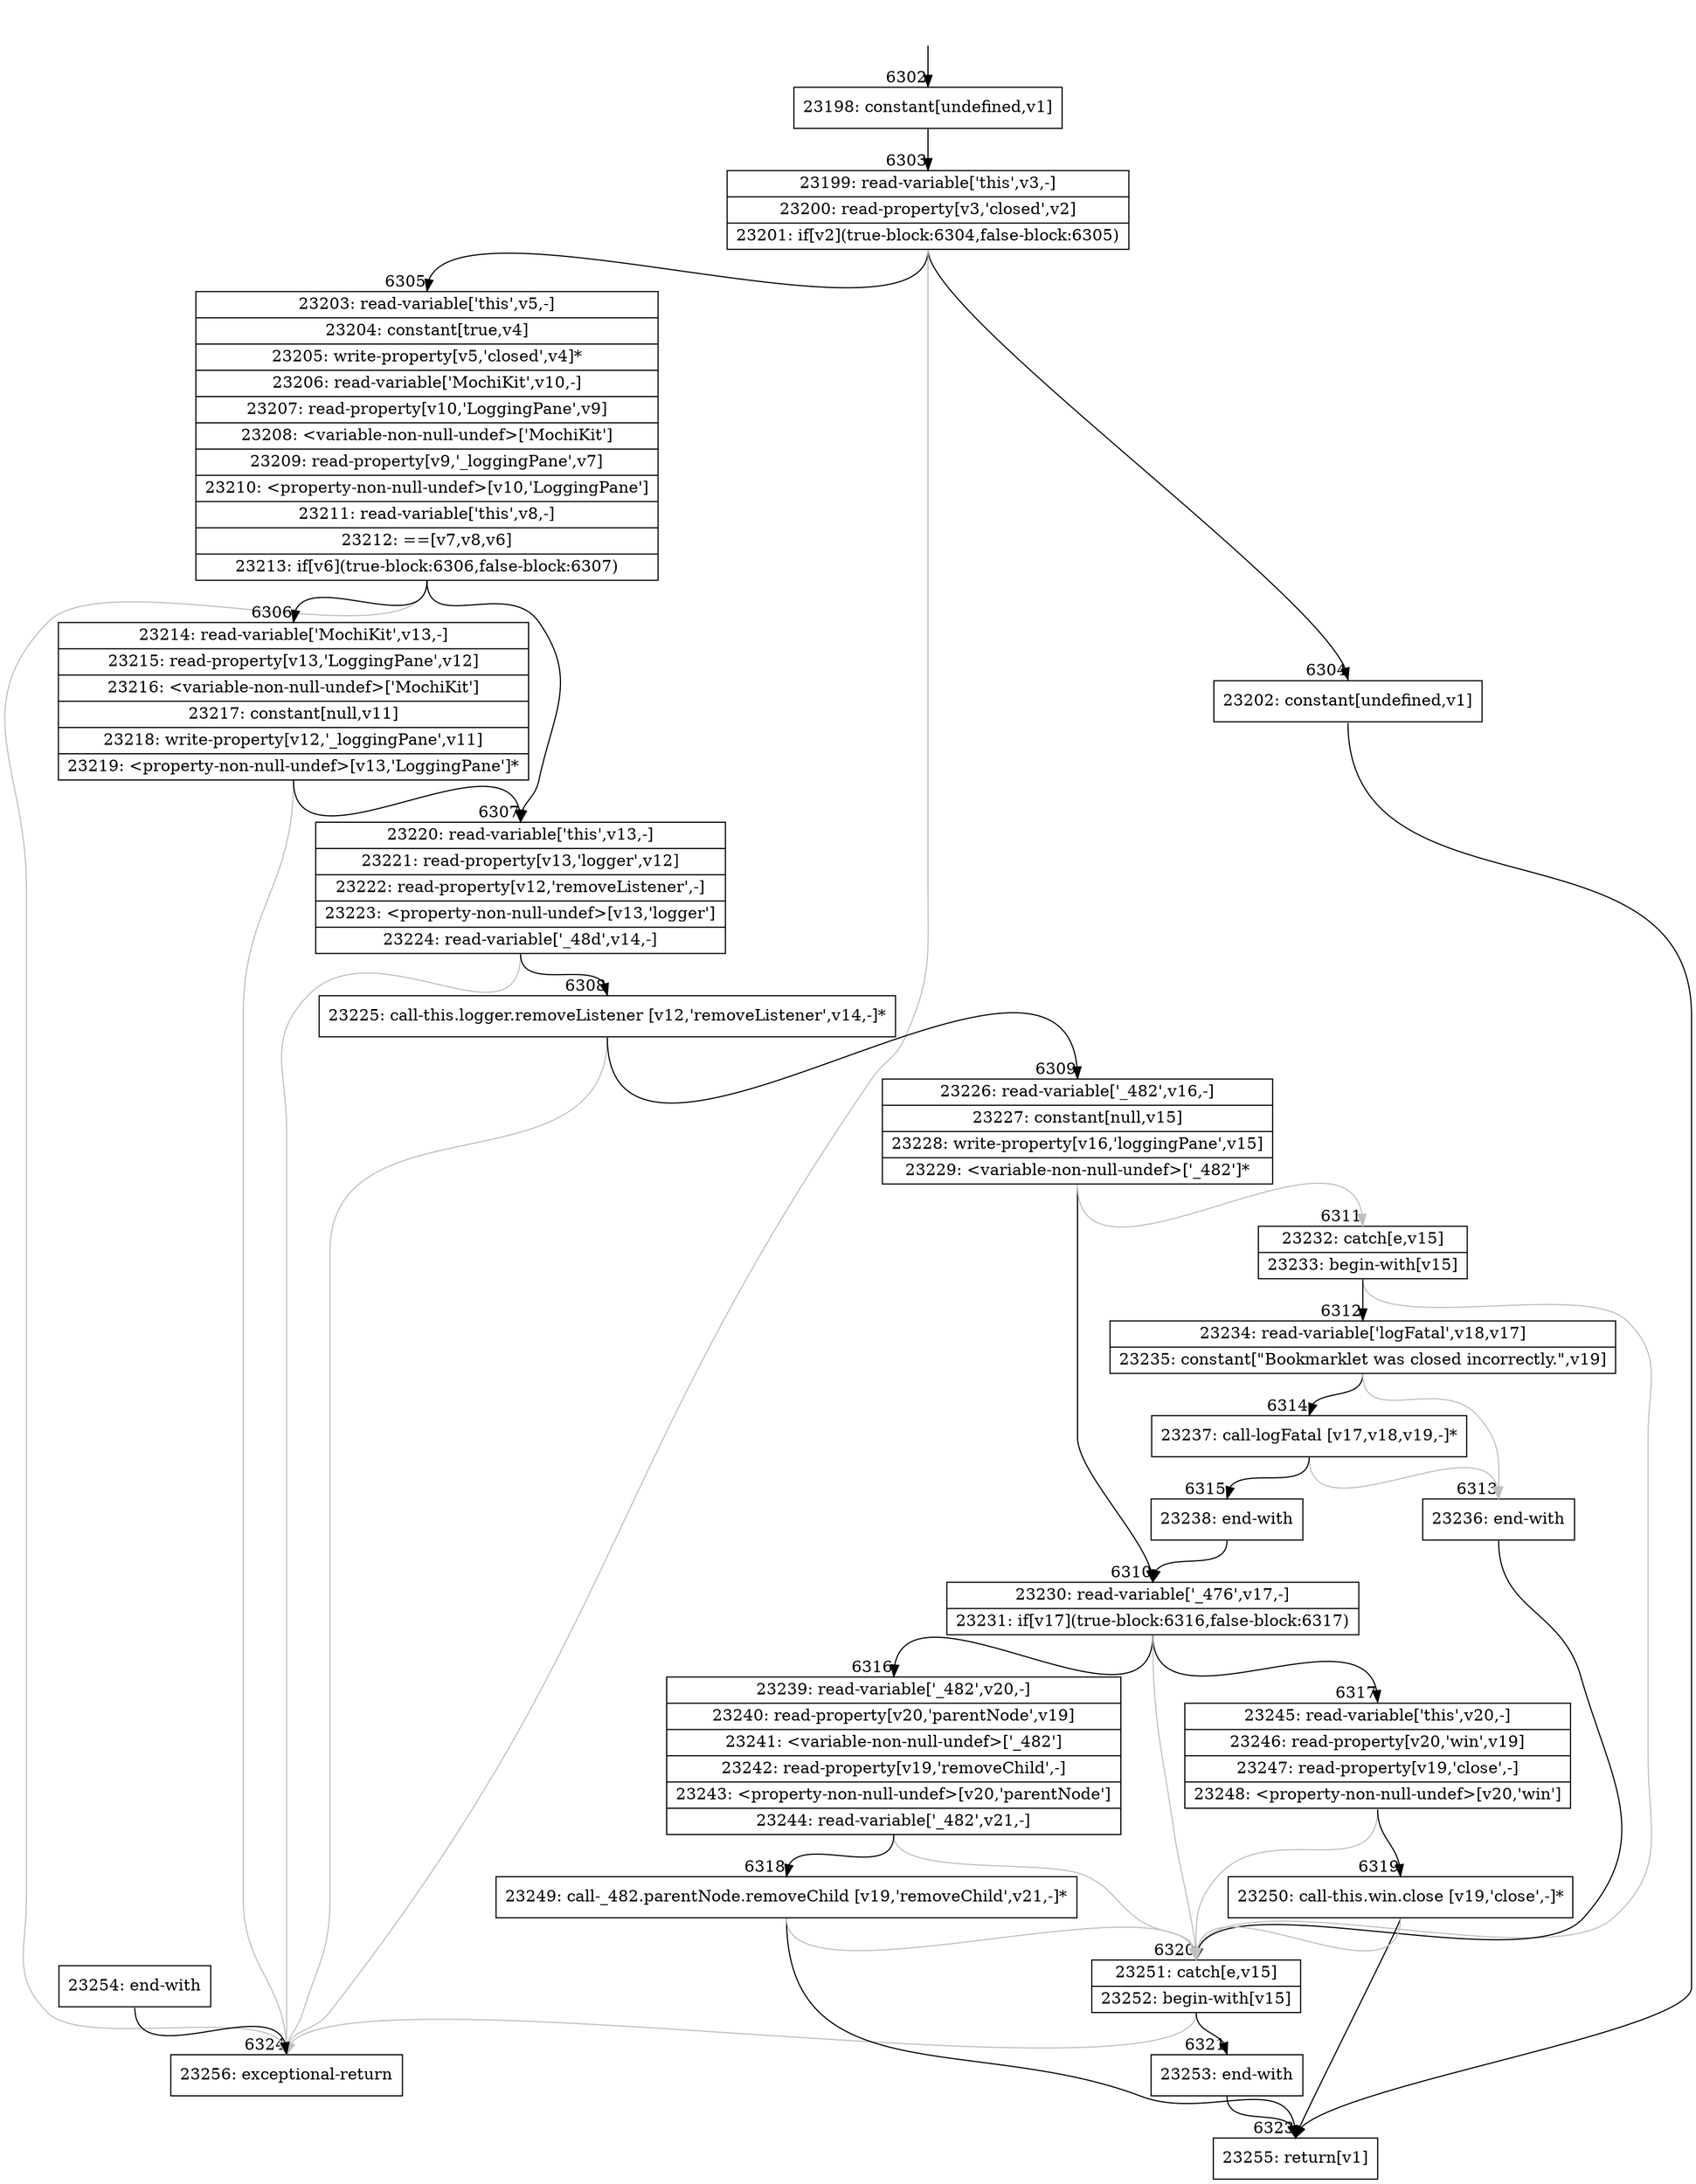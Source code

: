 digraph {
rankdir="TD"
BB_entry425[shape=none,label=""];
BB_entry425 -> BB6302 [tailport=s, headport=n, headlabel="    6302"]
BB6302 [shape=record label="{23198: constant[undefined,v1]}" ] 
BB6302 -> BB6303 [tailport=s, headport=n, headlabel="      6303"]
BB6303 [shape=record label="{23199: read-variable['this',v3,-]|23200: read-property[v3,'closed',v2]|23201: if[v2](true-block:6304,false-block:6305)}" ] 
BB6303 -> BB6304 [tailport=s, headport=n, headlabel="      6304"]
BB6303 -> BB6305 [tailport=s, headport=n, headlabel="      6305"]
BB6303 -> BB6324 [tailport=s, headport=n, color=gray, headlabel="      6324"]
BB6304 [shape=record label="{23202: constant[undefined,v1]}" ] 
BB6304 -> BB6323 [tailport=s, headport=n, headlabel="      6323"]
BB6305 [shape=record label="{23203: read-variable['this',v5,-]|23204: constant[true,v4]|23205: write-property[v5,'closed',v4]*|23206: read-variable['MochiKit',v10,-]|23207: read-property[v10,'LoggingPane',v9]|23208: \<variable-non-null-undef\>['MochiKit']|23209: read-property[v9,'_loggingPane',v7]|23210: \<property-non-null-undef\>[v10,'LoggingPane']|23211: read-variable['this',v8,-]|23212: ==[v7,v8,v6]|23213: if[v6](true-block:6306,false-block:6307)}" ] 
BB6305 -> BB6306 [tailport=s, headport=n, headlabel="      6306"]
BB6305 -> BB6307 [tailport=s, headport=n, headlabel="      6307"]
BB6305 -> BB6324 [tailport=s, headport=n, color=gray]
BB6306 [shape=record label="{23214: read-variable['MochiKit',v13,-]|23215: read-property[v13,'LoggingPane',v12]|23216: \<variable-non-null-undef\>['MochiKit']|23217: constant[null,v11]|23218: write-property[v12,'_loggingPane',v11]|23219: \<property-non-null-undef\>[v13,'LoggingPane']*}" ] 
BB6306 -> BB6307 [tailport=s, headport=n]
BB6306 -> BB6324 [tailport=s, headport=n, color=gray]
BB6307 [shape=record label="{23220: read-variable['this',v13,-]|23221: read-property[v13,'logger',v12]|23222: read-property[v12,'removeListener',-]|23223: \<property-non-null-undef\>[v13,'logger']|23224: read-variable['_48d',v14,-]}" ] 
BB6307 -> BB6308 [tailport=s, headport=n, headlabel="      6308"]
BB6307 -> BB6324 [tailport=s, headport=n, color=gray]
BB6308 [shape=record label="{23225: call-this.logger.removeListener [v12,'removeListener',v14,-]*}" ] 
BB6308 -> BB6309 [tailport=s, headport=n, headlabel="      6309"]
BB6308 -> BB6324 [tailport=s, headport=n, color=gray]
BB6309 [shape=record label="{23226: read-variable['_482',v16,-]|23227: constant[null,v15]|23228: write-property[v16,'loggingPane',v15]|23229: \<variable-non-null-undef\>['_482']*}" ] 
BB6309 -> BB6310 [tailport=s, headport=n, headlabel="      6310"]
BB6309 -> BB6311 [tailport=s, headport=n, color=gray, headlabel="      6311"]
BB6310 [shape=record label="{23230: read-variable['_476',v17,-]|23231: if[v17](true-block:6316,false-block:6317)}" ] 
BB6310 -> BB6316 [tailport=s, headport=n, headlabel="      6316"]
BB6310 -> BB6317 [tailport=s, headport=n, headlabel="      6317"]
BB6310 -> BB6320 [tailport=s, headport=n, color=gray, headlabel="      6320"]
BB6311 [shape=record label="{23232: catch[e,v15]|23233: begin-with[v15]}" ] 
BB6311 -> BB6312 [tailport=s, headport=n, headlabel="      6312"]
BB6311 -> BB6320 [tailport=s, headport=n, color=gray]
BB6312 [shape=record label="{23234: read-variable['logFatal',v18,v17]|23235: constant[\"Bookmarklet was closed incorrectly.\",v19]}" ] 
BB6312 -> BB6314 [tailport=s, headport=n, headlabel="      6314"]
BB6312 -> BB6313 [tailport=s, headport=n, color=gray, headlabel="      6313"]
BB6313 [shape=record label="{23236: end-with}" ] 
BB6313 -> BB6320 [tailport=s, headport=n]
BB6314 [shape=record label="{23237: call-logFatal [v17,v18,v19,-]*}" ] 
BB6314 -> BB6315 [tailport=s, headport=n, headlabel="      6315"]
BB6314 -> BB6313 [tailport=s, headport=n, color=gray]
BB6315 [shape=record label="{23238: end-with}" ] 
BB6315 -> BB6310 [tailport=s, headport=n]
BB6316 [shape=record label="{23239: read-variable['_482',v20,-]|23240: read-property[v20,'parentNode',v19]|23241: \<variable-non-null-undef\>['_482']|23242: read-property[v19,'removeChild',-]|23243: \<property-non-null-undef\>[v20,'parentNode']|23244: read-variable['_482',v21,-]}" ] 
BB6316 -> BB6318 [tailport=s, headport=n, headlabel="      6318"]
BB6316 -> BB6320 [tailport=s, headport=n, color=gray]
BB6317 [shape=record label="{23245: read-variable['this',v20,-]|23246: read-property[v20,'win',v19]|23247: read-property[v19,'close',-]|23248: \<property-non-null-undef\>[v20,'win']}" ] 
BB6317 -> BB6319 [tailport=s, headport=n, headlabel="      6319"]
BB6317 -> BB6320 [tailport=s, headport=n, color=gray]
BB6318 [shape=record label="{23249: call-_482.parentNode.removeChild [v19,'removeChild',v21,-]*}" ] 
BB6318 -> BB6323 [tailport=s, headport=n]
BB6318 -> BB6320 [tailport=s, headport=n, color=gray]
BB6319 [shape=record label="{23250: call-this.win.close [v19,'close',-]*}" ] 
BB6319 -> BB6323 [tailport=s, headport=n]
BB6319 -> BB6320 [tailport=s, headport=n, color=gray]
BB6320 [shape=record label="{23251: catch[e,v15]|23252: begin-with[v15]}" ] 
BB6320 -> BB6321 [tailport=s, headport=n, headlabel="      6321"]
BB6320 -> BB6324 [tailport=s, headport=n, color=gray]
BB6321 [shape=record label="{23253: end-with}" ] 
BB6321 -> BB6323 [tailport=s, headport=n]
BB6322 [shape=record label="{23254: end-with}" ] 
BB6322 -> BB6324 [tailport=s, headport=n]
BB6323 [shape=record label="{23255: return[v1]}" ] 
BB6324 [shape=record label="{23256: exceptional-return}" ] 
//#$~ 4497
}
